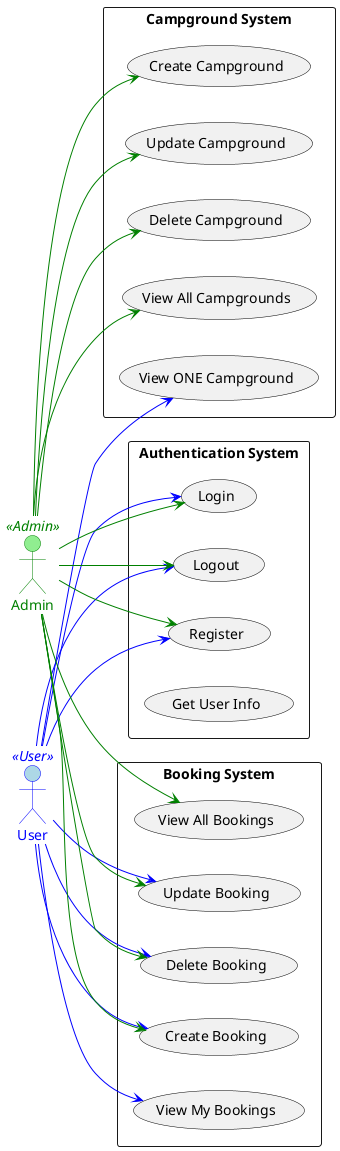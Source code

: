 @startuml Campground System Use Case Diagram
left to right direction

skinparam Actor {
    BackgroundColor<<User>> LightBlue
    BorderColor<<User>> Blue
    FontColor<<User>> Blue

    BackgroundColor<<Admin>> LightGreen
    BorderColor<<Admin>> Green
    FontColor<<Admin>> Green
}
' Define colors for relationships
skinparam ArrowColor Blue
skinparam ActorBorderColor Blue
skinparam UseCaseBorderColor Black

actor "User" as user <<User>>
actor "Admin" as admin <<Admin>>

rectangle "Authentication System" as Authentication {
    usecase "Register" as register
    usecase "Login" as login
    usecase "Logout" as logout
    usecase "Get User Info" as getMe
}

rectangle "Campground System" as campground {
    usecase "View ONE Campground" as viewONECampground
    usecase "View All Campgrounds" as viewCampgrounds
    usecase "Create Campground" as createCampground
    usecase "Update Campground" as updateCampground
    usecase "Delete Campground" as deleteCampground
}

rectangle "Booking System" as Booking {
    usecase "Create Booking" as createBooking
    usecase "Update Booking" as updateBooking
    usecase "Delete Booking" as deleteBooking
    usecase "View All Bookings" as viewBookings
    usecase "View My Bookings" as viewOWNBookings
}

' Connect users to their respective use cases
user -[#blue]-> register
user -[#blue]-> login
user -[#blue]-> logout
user -[#blue]-> viewONECampground
user -[#blue]-> viewOWNBookings
user -[#blue]-> createBooking
user -[#blue]-> updateBooking
user -[#blue]-> deleteBooking

admin -[#green]-> register
admin -[#green]-> login
admin -[#green]-> logout
admin -[#green]-> viewCampgrounds
admin -[#green]-> createCampground
admin -[#green]-> updateCampground
admin -[#green]-> deleteCampground
admin -[#green]-> createBooking
admin -[#green]-> updateBooking
admin -[#green]-> deleteBooking
admin -[#green]-> viewBookings

@enduml
